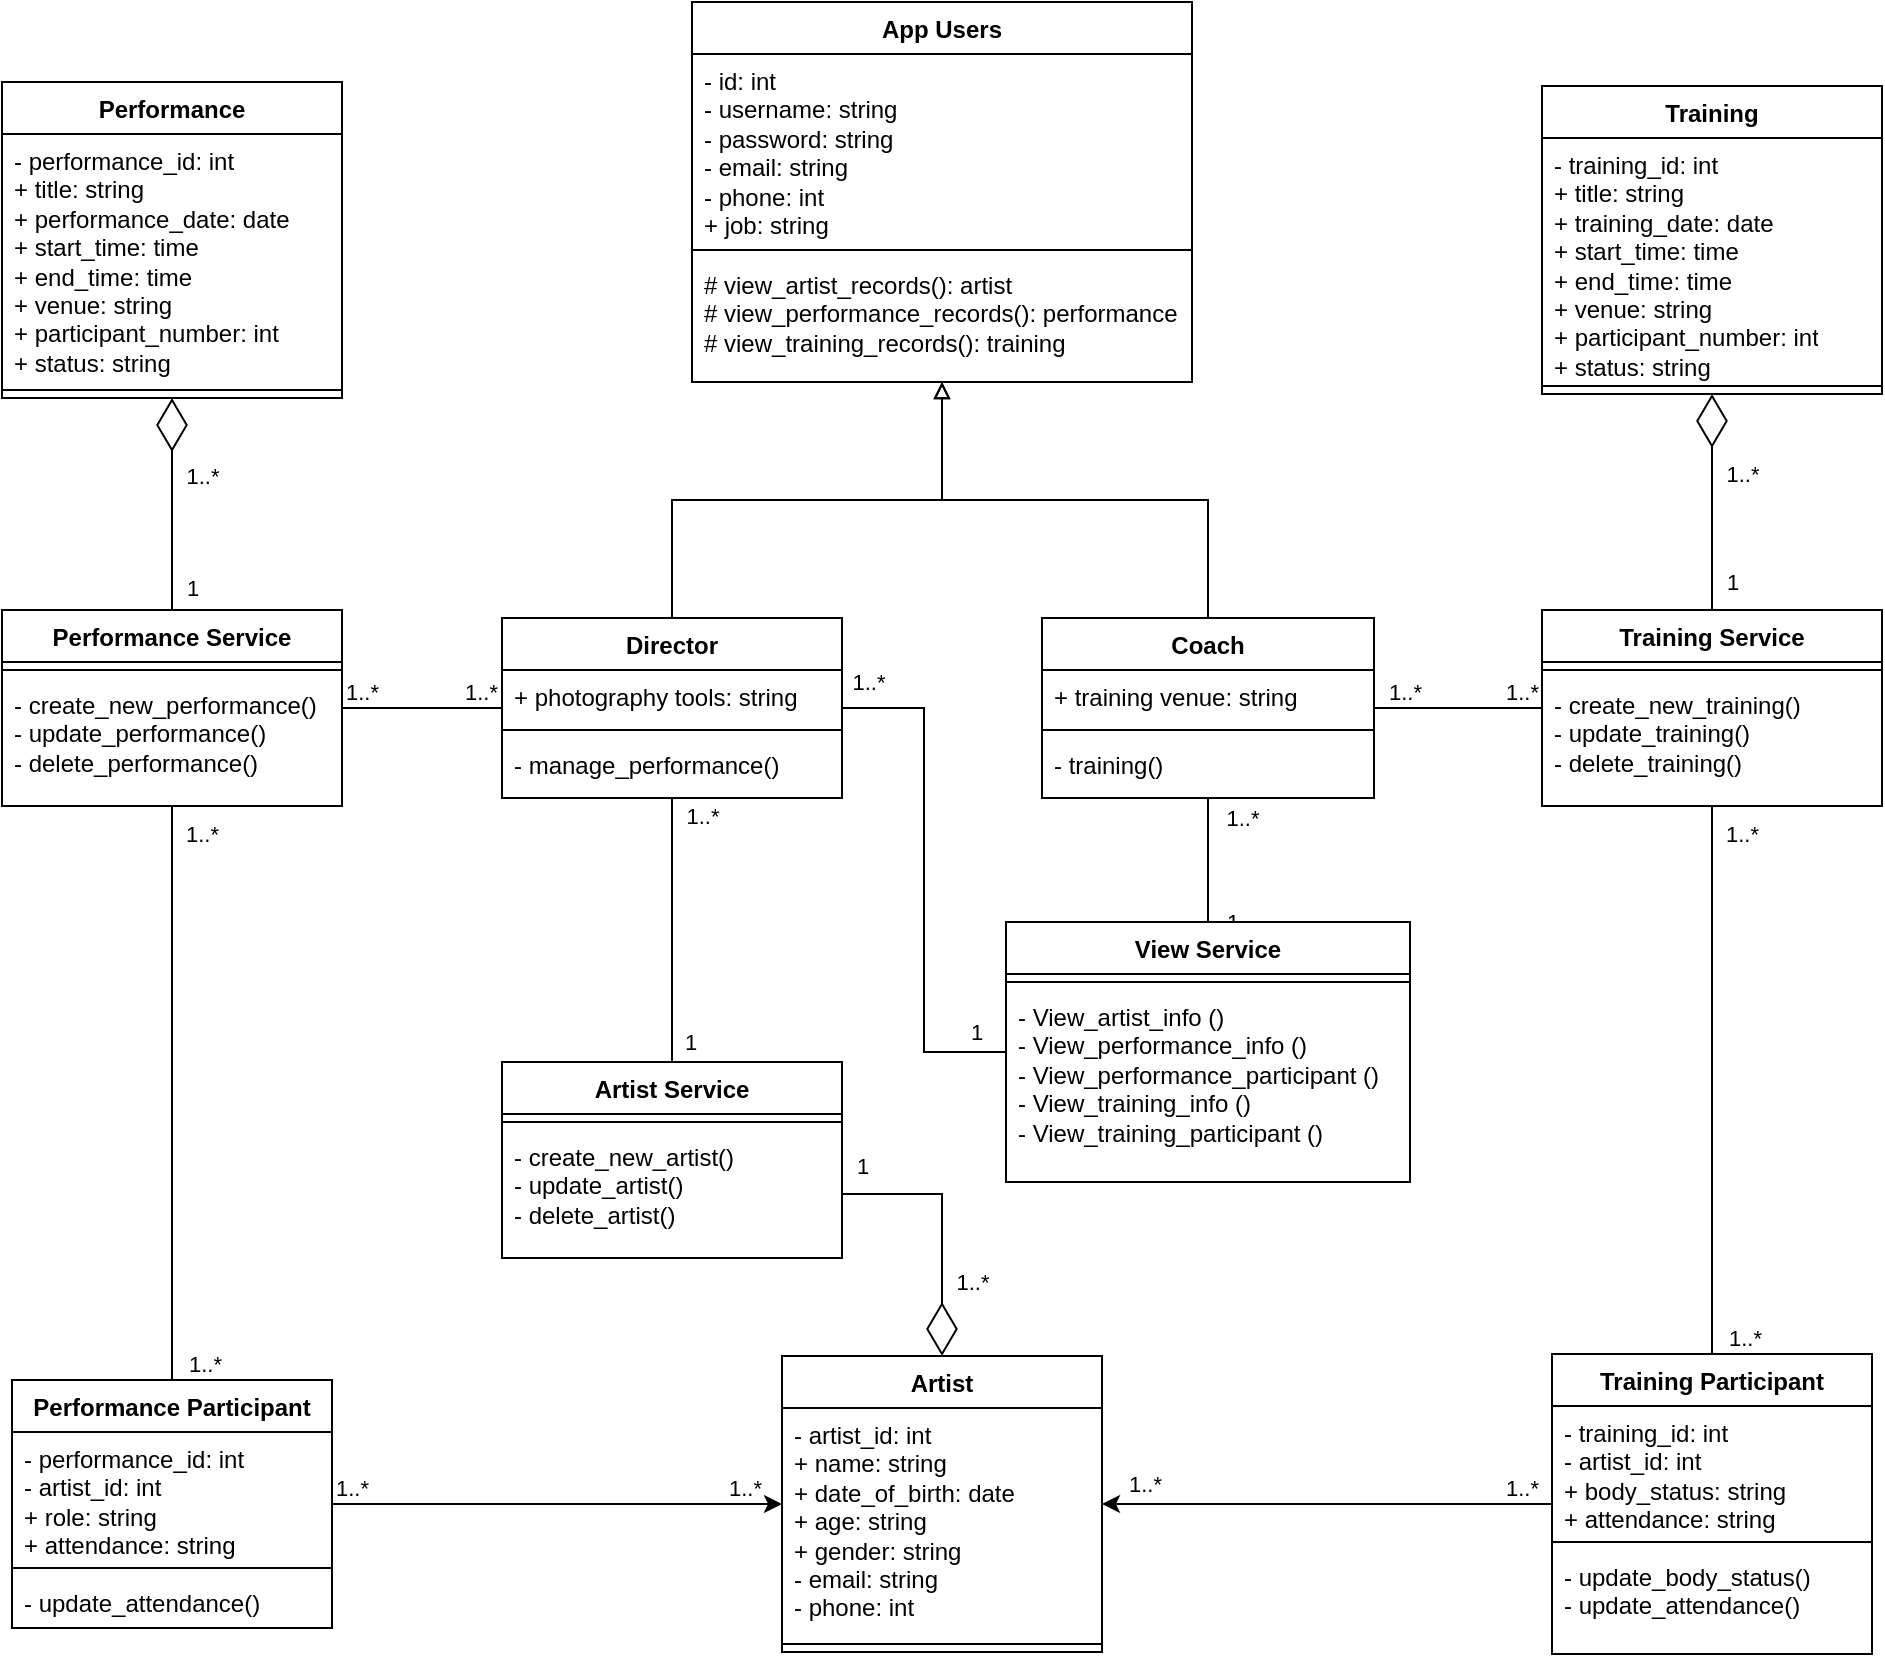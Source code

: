 <mxfile version="26.0.16">
  <diagram name="第 1 页" id="CodfhoXWCU-LSbX0O5cw">
    <mxGraphModel dx="2705" dy="951" grid="1" gridSize="10" guides="1" tooltips="1" connect="1" arrows="1" fold="1" page="1" pageScale="1" pageWidth="827" pageHeight="1169" math="0" shadow="0">
      <root>
        <mxCell id="0" />
        <mxCell id="1" parent="0" />
        <mxCell id="TKlwMqHd4NCk8TxuVn3I-1" value="App Users" style="swimlane;fontStyle=1;align=center;verticalAlign=top;childLayout=stackLayout;horizontal=1;startSize=26;horizontalStack=0;resizeParent=1;resizeParentMax=0;resizeLast=0;collapsible=1;marginBottom=0;whiteSpace=wrap;html=1;" parent="1" vertex="1">
          <mxGeometry x="-115" y="90" width="250" height="190" as="geometry" />
        </mxCell>
        <mxCell id="TKlwMqHd4NCk8TxuVn3I-2" value="&lt;div&gt;- id: int&lt;/div&gt;- username: string&lt;div&gt;- password: string&lt;/div&gt;&lt;div&gt;- email: string&lt;/div&gt;&lt;div&gt;- phone: int&lt;/div&gt;&lt;div&gt;+ job: string&lt;/div&gt;" style="text;strokeColor=none;fillColor=none;align=left;verticalAlign=top;spacingLeft=4;spacingRight=4;overflow=hidden;rotatable=0;points=[[0,0.5],[1,0.5]];portConstraint=eastwest;whiteSpace=wrap;html=1;" parent="TKlwMqHd4NCk8TxuVn3I-1" vertex="1">
          <mxGeometry y="26" width="250" height="94" as="geometry" />
        </mxCell>
        <mxCell id="TKlwMqHd4NCk8TxuVn3I-3" value="" style="line;strokeWidth=1;fillColor=none;align=left;verticalAlign=middle;spacingTop=-1;spacingLeft=3;spacingRight=3;rotatable=0;labelPosition=right;points=[];portConstraint=eastwest;strokeColor=inherit;" parent="TKlwMqHd4NCk8TxuVn3I-1" vertex="1">
          <mxGeometry y="120" width="250" height="8" as="geometry" />
        </mxCell>
        <mxCell id="TKlwMqHd4NCk8TxuVn3I-4" value="&lt;div&gt;# view_artist_records(): artist&lt;/div&gt;# view_performance_records(): performance&lt;div&gt;# view_training_records(): training&lt;/div&gt;" style="text;strokeColor=none;fillColor=none;align=left;verticalAlign=top;spacingLeft=4;spacingRight=4;overflow=hidden;rotatable=0;points=[[0,0.5],[1,0.5]];portConstraint=eastwest;whiteSpace=wrap;html=1;" parent="TKlwMqHd4NCk8TxuVn3I-1" vertex="1">
          <mxGeometry y="128" width="250" height="62" as="geometry" />
        </mxCell>
        <mxCell id="TKlwMqHd4NCk8TxuVn3I-5" value="Training" style="swimlane;fontStyle=1;align=center;verticalAlign=top;childLayout=stackLayout;horizontal=1;startSize=26;horizontalStack=0;resizeParent=1;resizeParentMax=0;resizeLast=0;collapsible=1;marginBottom=0;whiteSpace=wrap;html=1;" parent="1" vertex="1">
          <mxGeometry x="310" y="132" width="170" height="154" as="geometry" />
        </mxCell>
        <mxCell id="TKlwMqHd4NCk8TxuVn3I-6" value="- training_id: int&lt;div&gt;+ title: string&lt;/div&gt;&lt;div&gt;+ training_date: date&lt;/div&gt;&lt;div&gt;+ start_time: time&lt;/div&gt;&lt;div&gt;+ end_time: time&lt;/div&gt;&lt;div&gt;+ venue: string&lt;/div&gt;&lt;div&gt;+ participant_number: int&lt;/div&gt;&lt;div&gt;+ status: string&amp;nbsp;&lt;/div&gt;" style="text;strokeColor=none;fillColor=none;align=left;verticalAlign=top;spacingLeft=4;spacingRight=4;overflow=hidden;rotatable=0;points=[[0,0.5],[1,0.5]];portConstraint=eastwest;whiteSpace=wrap;html=1;" parent="TKlwMqHd4NCk8TxuVn3I-5" vertex="1">
          <mxGeometry y="26" width="170" height="120" as="geometry" />
        </mxCell>
        <mxCell id="TKlwMqHd4NCk8TxuVn3I-7" value="" style="line;strokeWidth=1;fillColor=none;align=left;verticalAlign=middle;spacingTop=-1;spacingLeft=3;spacingRight=3;rotatable=0;labelPosition=right;points=[];portConstraint=eastwest;strokeColor=inherit;" parent="TKlwMqHd4NCk8TxuVn3I-5" vertex="1">
          <mxGeometry y="146" width="170" height="8" as="geometry" />
        </mxCell>
        <mxCell id="TKlwMqHd4NCk8TxuVn3I-9" value="Performance" style="swimlane;fontStyle=1;align=center;verticalAlign=top;childLayout=stackLayout;horizontal=1;startSize=26;horizontalStack=0;resizeParent=1;resizeParentMax=0;resizeLast=0;collapsible=1;marginBottom=0;whiteSpace=wrap;html=1;" parent="1" vertex="1">
          <mxGeometry x="-460" y="130" width="170" height="158" as="geometry" />
        </mxCell>
        <mxCell id="TKlwMqHd4NCk8TxuVn3I-10" value="- performance_id: int&lt;div&gt;+ title: string&lt;/div&gt;&lt;div&gt;+ performance_date: date&lt;/div&gt;&lt;div&gt;+ start_time: time&lt;/div&gt;&lt;div&gt;+ end_time: time&lt;/div&gt;&lt;div&gt;+ venue: string&lt;/div&gt;&lt;div&gt;+ participant_number: int&lt;/div&gt;&lt;div&gt;+ status: string&amp;nbsp;&lt;/div&gt;" style="text;strokeColor=none;fillColor=none;align=left;verticalAlign=top;spacingLeft=4;spacingRight=4;overflow=hidden;rotatable=0;points=[[0,0.5],[1,0.5]];portConstraint=eastwest;whiteSpace=wrap;html=1;" parent="TKlwMqHd4NCk8TxuVn3I-9" vertex="1">
          <mxGeometry y="26" width="170" height="124" as="geometry" />
        </mxCell>
        <mxCell id="TKlwMqHd4NCk8TxuVn3I-11" value="" style="line;strokeWidth=1;fillColor=none;align=left;verticalAlign=middle;spacingTop=-1;spacingLeft=3;spacingRight=3;rotatable=0;labelPosition=right;points=[];portConstraint=eastwest;strokeColor=inherit;" parent="TKlwMqHd4NCk8TxuVn3I-9" vertex="1">
          <mxGeometry y="150" width="170" height="8" as="geometry" />
        </mxCell>
        <mxCell id="TKlwMqHd4NCk8TxuVn3I-13" value="Training Participant" style="swimlane;fontStyle=1;align=center;verticalAlign=top;childLayout=stackLayout;horizontal=1;startSize=26;horizontalStack=0;resizeParent=1;resizeParentMax=0;resizeLast=0;collapsible=1;marginBottom=0;whiteSpace=wrap;html=1;" parent="1" vertex="1">
          <mxGeometry x="315" y="766" width="160" height="150" as="geometry" />
        </mxCell>
        <mxCell id="TKlwMqHd4NCk8TxuVn3I-14" value="- training_id: int&lt;div&gt;- artist_id: int&lt;/div&gt;&lt;div&gt;+ body_status: string&lt;/div&gt;&lt;div&gt;+ attendance: string&lt;/div&gt;" style="text;strokeColor=none;fillColor=none;align=left;verticalAlign=top;spacingLeft=4;spacingRight=4;overflow=hidden;rotatable=0;points=[[0,0.5],[1,0.5]];portConstraint=eastwest;whiteSpace=wrap;html=1;" parent="TKlwMqHd4NCk8TxuVn3I-13" vertex="1">
          <mxGeometry y="26" width="160" height="64" as="geometry" />
        </mxCell>
        <mxCell id="TKlwMqHd4NCk8TxuVn3I-15" value="" style="line;strokeWidth=1;fillColor=none;align=left;verticalAlign=middle;spacingTop=-1;spacingLeft=3;spacingRight=3;rotatable=0;labelPosition=right;points=[];portConstraint=eastwest;strokeColor=inherit;" parent="TKlwMqHd4NCk8TxuVn3I-13" vertex="1">
          <mxGeometry y="90" width="160" height="8" as="geometry" />
        </mxCell>
        <mxCell id="TKlwMqHd4NCk8TxuVn3I-16" value="- update_body_status()&lt;div&gt;- update_attendance()&lt;/div&gt;" style="text;strokeColor=none;fillColor=none;align=left;verticalAlign=top;spacingLeft=4;spacingRight=4;overflow=hidden;rotatable=0;points=[[0,0.5],[1,0.5]];portConstraint=eastwest;whiteSpace=wrap;html=1;" parent="TKlwMqHd4NCk8TxuVn3I-13" vertex="1">
          <mxGeometry y="98" width="160" height="52" as="geometry" />
        </mxCell>
        <mxCell id="TKlwMqHd4NCk8TxuVn3I-17" value="Performance Participant" style="swimlane;fontStyle=1;align=center;verticalAlign=top;childLayout=stackLayout;horizontal=1;startSize=26;horizontalStack=0;resizeParent=1;resizeParentMax=0;resizeLast=0;collapsible=1;marginBottom=0;whiteSpace=wrap;html=1;" parent="1" vertex="1">
          <mxGeometry x="-455" y="779" width="160" height="124" as="geometry" />
        </mxCell>
        <mxCell id="TKlwMqHd4NCk8TxuVn3I-18" value="- performance_id: int&lt;div&gt;- artist_id: int&lt;/div&gt;&lt;div&gt;+ role: string&lt;/div&gt;&lt;div&gt;+ attendance: string&lt;/div&gt;" style="text;strokeColor=none;fillColor=none;align=left;verticalAlign=top;spacingLeft=4;spacingRight=4;overflow=hidden;rotatable=0;points=[[0,0.5],[1,0.5]];portConstraint=eastwest;whiteSpace=wrap;html=1;" parent="TKlwMqHd4NCk8TxuVn3I-17" vertex="1">
          <mxGeometry y="26" width="160" height="64" as="geometry" />
        </mxCell>
        <mxCell id="TKlwMqHd4NCk8TxuVn3I-19" value="" style="line;strokeWidth=1;fillColor=none;align=left;verticalAlign=middle;spacingTop=-1;spacingLeft=3;spacingRight=3;rotatable=0;labelPosition=right;points=[];portConstraint=eastwest;strokeColor=inherit;" parent="TKlwMqHd4NCk8TxuVn3I-17" vertex="1">
          <mxGeometry y="90" width="160" height="8" as="geometry" />
        </mxCell>
        <mxCell id="TKlwMqHd4NCk8TxuVn3I-20" value="- update_attendance()" style="text;strokeColor=none;fillColor=none;align=left;verticalAlign=top;spacingLeft=4;spacingRight=4;overflow=hidden;rotatable=0;points=[[0,0.5],[1,0.5]];portConstraint=eastwest;whiteSpace=wrap;html=1;" parent="TKlwMqHd4NCk8TxuVn3I-17" vertex="1">
          <mxGeometry y="98" width="160" height="26" as="geometry" />
        </mxCell>
        <mxCell id="svQJP1BPElV4BaaX8Ve0-20" style="edgeStyle=orthogonalEdgeStyle;rounded=0;orthogonalLoop=1;jettySize=auto;html=1;endArrow=none;startFill=0;" edge="1" parent="1" source="TKlwMqHd4NCk8TxuVn3I-21" target="svQJP1BPElV4BaaX8Ve0-14">
          <mxGeometry relative="1" as="geometry" />
        </mxCell>
        <mxCell id="svQJP1BPElV4BaaX8Ve0-21" value="1" style="edgeLabel;html=1;align=center;verticalAlign=middle;resizable=0;points=[];" vertex="1" connectable="0" parent="svQJP1BPElV4BaaX8Ve0-20">
          <mxGeometry x="0.878" relative="1" as="geometry">
            <mxPoint x="9" y="-2" as="offset" />
          </mxGeometry>
        </mxCell>
        <mxCell id="svQJP1BPElV4BaaX8Ve0-22" value="1..*" style="edgeLabel;html=1;align=center;verticalAlign=middle;resizable=0;points=[];" vertex="1" connectable="0" parent="svQJP1BPElV4BaaX8Ve0-20">
          <mxGeometry x="-0.874" relative="1" as="geometry">
            <mxPoint x="15" as="offset" />
          </mxGeometry>
        </mxCell>
        <mxCell id="svQJP1BPElV4BaaX8Ve0-26" style="edgeStyle=orthogonalEdgeStyle;rounded=0;orthogonalLoop=1;jettySize=auto;html=1;exitX=1;exitY=0.5;exitDx=0;exitDy=0;entryX=0;entryY=0.5;entryDx=0;entryDy=0;endArrow=none;startFill=0;" edge="1" parent="1" source="TKlwMqHd4NCk8TxuVn3I-21" target="svQJP1BPElV4BaaX8Ve0-23">
          <mxGeometry relative="1" as="geometry" />
        </mxCell>
        <mxCell id="svQJP1BPElV4BaaX8Ve0-28" value="1" style="edgeLabel;html=1;align=center;verticalAlign=middle;resizable=0;points=[];" vertex="1" connectable="0" parent="svQJP1BPElV4BaaX8Ve0-26">
          <mxGeometry x="0.881" y="2" relative="1" as="geometry">
            <mxPoint y="-8" as="offset" />
          </mxGeometry>
        </mxCell>
        <mxCell id="svQJP1BPElV4BaaX8Ve0-31" value="1..*" style="edgeLabel;html=1;align=center;verticalAlign=middle;resizable=0;points=[];" vertex="1" connectable="0" parent="svQJP1BPElV4BaaX8Ve0-26">
          <mxGeometry x="-0.902" relative="1" as="geometry">
            <mxPoint y="-13" as="offset" />
          </mxGeometry>
        </mxCell>
        <mxCell id="TKlwMqHd4NCk8TxuVn3I-21" value="Director" style="swimlane;fontStyle=1;align=center;verticalAlign=top;childLayout=stackLayout;horizontal=1;startSize=26;horizontalStack=0;resizeParent=1;resizeParentMax=0;resizeLast=0;collapsible=1;marginBottom=0;whiteSpace=wrap;html=1;" parent="1" vertex="1">
          <mxGeometry x="-210" y="398" width="170" height="90" as="geometry" />
        </mxCell>
        <mxCell id="TKlwMqHd4NCk8TxuVn3I-22" value="+ photography tools: string" style="text;strokeColor=none;fillColor=none;align=left;verticalAlign=top;spacingLeft=4;spacingRight=4;overflow=hidden;rotatable=0;points=[[0,0.5],[1,0.5]];portConstraint=eastwest;whiteSpace=wrap;html=1;" parent="TKlwMqHd4NCk8TxuVn3I-21" vertex="1">
          <mxGeometry y="26" width="170" height="26" as="geometry" />
        </mxCell>
        <mxCell id="TKlwMqHd4NCk8TxuVn3I-23" value="" style="line;strokeWidth=1;fillColor=none;align=left;verticalAlign=middle;spacingTop=-1;spacingLeft=3;spacingRight=3;rotatable=0;labelPosition=right;points=[];portConstraint=eastwest;strokeColor=inherit;" parent="TKlwMqHd4NCk8TxuVn3I-21" vertex="1">
          <mxGeometry y="52" width="170" height="8" as="geometry" />
        </mxCell>
        <mxCell id="TKlwMqHd4NCk8TxuVn3I-24" value="- manage_performance()" style="text;strokeColor=none;fillColor=none;align=left;verticalAlign=top;spacingLeft=4;spacingRight=4;overflow=hidden;rotatable=0;points=[[0,0.5],[1,0.5]];portConstraint=eastwest;whiteSpace=wrap;html=1;" parent="TKlwMqHd4NCk8TxuVn3I-21" vertex="1">
          <mxGeometry y="60" width="170" height="30" as="geometry" />
        </mxCell>
        <mxCell id="svQJP1BPElV4BaaX8Ve0-27" style="edgeStyle=orthogonalEdgeStyle;rounded=0;orthogonalLoop=1;jettySize=auto;html=1;endArrow=none;startFill=0;" edge="1" parent="1" source="TKlwMqHd4NCk8TxuVn3I-33" target="svQJP1BPElV4BaaX8Ve0-23">
          <mxGeometry relative="1" as="geometry" />
        </mxCell>
        <mxCell id="svQJP1BPElV4BaaX8Ve0-29" value="1" style="edgeLabel;html=1;align=center;verticalAlign=middle;resizable=0;points=[];" vertex="1" connectable="0" parent="svQJP1BPElV4BaaX8Ve0-27">
          <mxGeometry x="0.384" y="-1" relative="1" as="geometry">
            <mxPoint x="13" y="19" as="offset" />
          </mxGeometry>
        </mxCell>
        <mxCell id="svQJP1BPElV4BaaX8Ve0-32" value="1..*" style="edgeLabel;html=1;align=center;verticalAlign=middle;resizable=0;points=[];" vertex="1" connectable="0" parent="svQJP1BPElV4BaaX8Ve0-27">
          <mxGeometry x="-0.697" relative="1" as="geometry">
            <mxPoint x="17" as="offset" />
          </mxGeometry>
        </mxCell>
        <mxCell id="TKlwMqHd4NCk8TxuVn3I-33" value="Coach" style="swimlane;fontStyle=1;align=center;verticalAlign=top;childLayout=stackLayout;horizontal=1;startSize=26;horizontalStack=0;resizeParent=1;resizeParentMax=0;resizeLast=0;collapsible=1;marginBottom=0;whiteSpace=wrap;html=1;" parent="1" vertex="1">
          <mxGeometry x="60" y="398" width="166" height="90" as="geometry" />
        </mxCell>
        <mxCell id="TKlwMqHd4NCk8TxuVn3I-34" value="+ training venue: string" style="text;strokeColor=none;fillColor=none;align=left;verticalAlign=top;spacingLeft=4;spacingRight=4;overflow=hidden;rotatable=0;points=[[0,0.5],[1,0.5]];portConstraint=eastwest;whiteSpace=wrap;html=1;" parent="TKlwMqHd4NCk8TxuVn3I-33" vertex="1">
          <mxGeometry y="26" width="166" height="26" as="geometry" />
        </mxCell>
        <mxCell id="TKlwMqHd4NCk8TxuVn3I-35" value="" style="line;strokeWidth=1;fillColor=none;align=left;verticalAlign=middle;spacingTop=-1;spacingLeft=3;spacingRight=3;rotatable=0;labelPosition=right;points=[];portConstraint=eastwest;strokeColor=inherit;" parent="TKlwMqHd4NCk8TxuVn3I-33" vertex="1">
          <mxGeometry y="52" width="166" height="8" as="geometry" />
        </mxCell>
        <mxCell id="TKlwMqHd4NCk8TxuVn3I-36" value="- training()" style="text;strokeColor=none;fillColor=none;align=left;verticalAlign=top;spacingLeft=4;spacingRight=4;overflow=hidden;rotatable=0;points=[[0,0.5],[1,0.5]];portConstraint=eastwest;whiteSpace=wrap;html=1;" parent="TKlwMqHd4NCk8TxuVn3I-33" vertex="1">
          <mxGeometry y="60" width="166" height="30" as="geometry" />
        </mxCell>
        <mxCell id="TKlwMqHd4NCk8TxuVn3I-37" value="Artist" style="swimlane;fontStyle=1;align=center;verticalAlign=top;childLayout=stackLayout;horizontal=1;startSize=26;horizontalStack=0;resizeParent=1;resizeParentMax=0;resizeLast=0;collapsible=1;marginBottom=0;whiteSpace=wrap;html=1;" parent="1" vertex="1">
          <mxGeometry x="-70" y="767" width="160" height="148" as="geometry" />
        </mxCell>
        <mxCell id="TKlwMqHd4NCk8TxuVn3I-38" value="- artist_id: int&lt;div&gt;+ name: string&lt;/div&gt;&lt;div&gt;+ date_of_birth: date&lt;/div&gt;&lt;div&gt;+ age: string&lt;/div&gt;&lt;div&gt;+ gender: string&lt;/div&gt;&lt;div&gt;- email: string&lt;/div&gt;&lt;div&gt;- phone: int&lt;/div&gt;" style="text;strokeColor=none;fillColor=none;align=left;verticalAlign=top;spacingLeft=4;spacingRight=4;overflow=hidden;rotatable=0;points=[[0,0.5],[1,0.5]];portConstraint=eastwest;whiteSpace=wrap;html=1;" parent="TKlwMqHd4NCk8TxuVn3I-37" vertex="1">
          <mxGeometry y="26" width="160" height="114" as="geometry" />
        </mxCell>
        <mxCell id="TKlwMqHd4NCk8TxuVn3I-39" value="" style="line;strokeWidth=1;fillColor=none;align=left;verticalAlign=middle;spacingTop=-1;spacingLeft=3;spacingRight=3;rotatable=0;labelPosition=right;points=[];portConstraint=eastwest;strokeColor=inherit;" parent="TKlwMqHd4NCk8TxuVn3I-37" vertex="1">
          <mxGeometry y="140" width="160" height="8" as="geometry" />
        </mxCell>
        <mxCell id="TKlwMqHd4NCk8TxuVn3I-42" style="edgeStyle=orthogonalEdgeStyle;rounded=0;orthogonalLoop=1;jettySize=auto;html=1;exitX=0.5;exitY=0;exitDx=0;exitDy=0;endArrow=block;endFill=0;strokeColor=default;" parent="1" source="TKlwMqHd4NCk8TxuVn3I-21" target="TKlwMqHd4NCk8TxuVn3I-1" edge="1">
          <mxGeometry relative="1" as="geometry">
            <mxPoint x="-150" y="397.93" as="sourcePoint" />
            <mxPoint x="-40.25" y="290.004" as="targetPoint" />
          </mxGeometry>
        </mxCell>
        <mxCell id="TKlwMqHd4NCk8TxuVn3I-49" style="edgeStyle=orthogonalEdgeStyle;rounded=0;orthogonalLoop=1;jettySize=auto;html=1;exitX=0.5;exitY=0;exitDx=0;exitDy=0;endArrow=block;endFill=0;" parent="1" source="TKlwMqHd4NCk8TxuVn3I-33" target="TKlwMqHd4NCk8TxuVn3I-1" edge="1">
          <mxGeometry relative="1" as="geometry">
            <mxPoint x="177.25" y="405.93" as="sourcePoint" />
            <mxPoint x="20" y="290" as="targetPoint" />
          </mxGeometry>
        </mxCell>
        <mxCell id="TKlwMqHd4NCk8TxuVn3I-50" value="" style="endArrow=none;html=1;edgeStyle=orthogonalEdgeStyle;rounded=0;" parent="1" source="svQJP1BPElV4BaaX8Ve0-1" target="TKlwMqHd4NCk8TxuVn3I-21" edge="1">
          <mxGeometry relative="1" as="geometry">
            <mxPoint x="-100" y="420" as="sourcePoint" />
            <mxPoint x="60" y="420" as="targetPoint" />
          </mxGeometry>
        </mxCell>
        <mxCell id="TKlwMqHd4NCk8TxuVn3I-51" value="1..*" style="edgeLabel;resizable=0;html=1;align=left;verticalAlign=bottom;" parent="TKlwMqHd4NCk8TxuVn3I-50" connectable="0" vertex="1">
          <mxGeometry x="-1" relative="1" as="geometry" />
        </mxCell>
        <mxCell id="TKlwMqHd4NCk8TxuVn3I-52" value="1..*" style="edgeLabel;resizable=0;html=1;align=right;verticalAlign=bottom;" parent="TKlwMqHd4NCk8TxuVn3I-50" connectable="0" vertex="1">
          <mxGeometry x="1" relative="1" as="geometry">
            <mxPoint x="-2" as="offset" />
          </mxGeometry>
        </mxCell>
        <mxCell id="TKlwMqHd4NCk8TxuVn3I-53" value="" style="endArrow=none;html=1;edgeStyle=orthogonalEdgeStyle;rounded=0;" parent="1" source="svQJP1BPElV4BaaX8Ve0-8" target="TKlwMqHd4NCk8TxuVn3I-33" edge="1">
          <mxGeometry relative="1" as="geometry">
            <mxPoint x="-335" y="498" as="sourcePoint" />
            <mxPoint x="270" y="420" as="targetPoint" />
          </mxGeometry>
        </mxCell>
        <mxCell id="TKlwMqHd4NCk8TxuVn3I-54" value="1..*" style="edgeLabel;resizable=0;html=1;align=left;verticalAlign=bottom;" parent="TKlwMqHd4NCk8TxuVn3I-53" connectable="0" vertex="1">
          <mxGeometry x="-1" relative="1" as="geometry">
            <mxPoint x="-20" as="offset" />
          </mxGeometry>
        </mxCell>
        <mxCell id="TKlwMqHd4NCk8TxuVn3I-55" value="1..*" style="edgeLabel;resizable=0;html=1;align=right;verticalAlign=bottom;" parent="TKlwMqHd4NCk8TxuVn3I-53" connectable="0" vertex="1">
          <mxGeometry x="1" relative="1" as="geometry">
            <mxPoint x="24" as="offset" />
          </mxGeometry>
        </mxCell>
        <mxCell id="TKlwMqHd4NCk8TxuVn3I-56" value="" style="endArrow=diamondThin;endFill=0;endSize=24;html=1;rounded=0;" parent="1" source="svQJP1BPElV4BaaX8Ve0-1" target="TKlwMqHd4NCk8TxuVn3I-9" edge="1">
          <mxGeometry width="160" relative="1" as="geometry">
            <mxPoint x="-260" y="502" as="sourcePoint" />
            <mxPoint x="-375" y="472" as="targetPoint" />
          </mxGeometry>
        </mxCell>
        <mxCell id="TKlwMqHd4NCk8TxuVn3I-57" value="1..*" style="edgeLabel;html=1;align=center;verticalAlign=middle;resizable=0;points=[];" parent="TKlwMqHd4NCk8TxuVn3I-56" vertex="1" connectable="0">
          <mxGeometry x="0.267" relative="1" as="geometry">
            <mxPoint x="15" as="offset" />
          </mxGeometry>
        </mxCell>
        <mxCell id="TKlwMqHd4NCk8TxuVn3I-58" value="1" style="edgeLabel;html=1;align=center;verticalAlign=middle;resizable=0;points=[];" parent="TKlwMqHd4NCk8TxuVn3I-56" vertex="1" connectable="0">
          <mxGeometry x="-0.693" y="-2" relative="1" as="geometry">
            <mxPoint x="8" y="5" as="offset" />
          </mxGeometry>
        </mxCell>
        <mxCell id="TKlwMqHd4NCk8TxuVn3I-59" value="" style="endArrow=classic;html=1;edgeStyle=orthogonalEdgeStyle;rounded=0;endFill=1;" parent="1" source="TKlwMqHd4NCk8TxuVn3I-17" target="TKlwMqHd4NCk8TxuVn3I-37" edge="1">
          <mxGeometry relative="1" as="geometry">
            <mxPoint x="-250" y="880" as="sourcePoint" />
            <mxPoint x="-90" y="880" as="targetPoint" />
          </mxGeometry>
        </mxCell>
        <mxCell id="TKlwMqHd4NCk8TxuVn3I-60" value="1..*" style="edgeLabel;resizable=0;html=1;align=left;verticalAlign=bottom;" parent="TKlwMqHd4NCk8TxuVn3I-59" connectable="0" vertex="1">
          <mxGeometry x="-1" relative="1" as="geometry" />
        </mxCell>
        <mxCell id="TKlwMqHd4NCk8TxuVn3I-61" value="1..*" style="edgeLabel;resizable=0;html=1;align=right;verticalAlign=bottom;" parent="TKlwMqHd4NCk8TxuVn3I-59" connectable="0" vertex="1">
          <mxGeometry x="1" relative="1" as="geometry">
            <mxPoint x="-10" as="offset" />
          </mxGeometry>
        </mxCell>
        <mxCell id="TKlwMqHd4NCk8TxuVn3I-62" value="" style="endArrow=diamondThin;endFill=0;endSize=24;html=1;rounded=0;" parent="1" source="svQJP1BPElV4BaaX8Ve0-8" target="TKlwMqHd4NCk8TxuVn3I-5" edge="1">
          <mxGeometry width="160" relative="1" as="geometry">
            <mxPoint x="-335" y="630" as="sourcePoint" />
            <mxPoint x="-335" y="530" as="targetPoint" />
          </mxGeometry>
        </mxCell>
        <mxCell id="TKlwMqHd4NCk8TxuVn3I-63" value="1..*" style="edgeLabel;html=1;align=center;verticalAlign=middle;resizable=0;points=[];" parent="TKlwMqHd4NCk8TxuVn3I-62" vertex="1" connectable="0">
          <mxGeometry x="0.267" relative="1" as="geometry">
            <mxPoint x="15" as="offset" />
          </mxGeometry>
        </mxCell>
        <mxCell id="TKlwMqHd4NCk8TxuVn3I-64" value="1" style="edgeLabel;html=1;align=center;verticalAlign=middle;resizable=0;points=[];" parent="TKlwMqHd4NCk8TxuVn3I-62" vertex="1" connectable="0">
          <mxGeometry x="-0.693" y="-2" relative="1" as="geometry">
            <mxPoint x="8" y="2" as="offset" />
          </mxGeometry>
        </mxCell>
        <mxCell id="TKlwMqHd4NCk8TxuVn3I-65" value="" style="endArrow=classic;html=1;edgeStyle=orthogonalEdgeStyle;rounded=0;endFill=1;" parent="1" source="TKlwMqHd4NCk8TxuVn3I-13" target="TKlwMqHd4NCk8TxuVn3I-37" edge="1">
          <mxGeometry relative="1" as="geometry">
            <mxPoint x="-255" y="882" as="sourcePoint" />
            <mxPoint x="-70" y="882" as="targetPoint" />
          </mxGeometry>
        </mxCell>
        <mxCell id="TKlwMqHd4NCk8TxuVn3I-66" value="1..*" style="edgeLabel;resizable=0;html=1;align=left;verticalAlign=bottom;" parent="TKlwMqHd4NCk8TxuVn3I-65" connectable="0" vertex="1">
          <mxGeometry x="-1" relative="1" as="geometry">
            <mxPoint x="-25" as="offset" />
          </mxGeometry>
        </mxCell>
        <mxCell id="TKlwMqHd4NCk8TxuVn3I-67" value="1..*" style="edgeLabel;resizable=0;html=1;align=right;verticalAlign=bottom;" parent="TKlwMqHd4NCk8TxuVn3I-65" connectable="0" vertex="1">
          <mxGeometry x="1" relative="1" as="geometry">
            <mxPoint x="30" y="-2" as="offset" />
          </mxGeometry>
        </mxCell>
        <mxCell id="svQJP1BPElV4BaaX8Ve0-1" value="Performance Service" style="swimlane;fontStyle=1;align=center;verticalAlign=top;childLayout=stackLayout;horizontal=1;startSize=26;horizontalStack=0;resizeParent=1;resizeParentMax=0;resizeLast=0;collapsible=1;marginBottom=0;whiteSpace=wrap;html=1;" vertex="1" parent="1">
          <mxGeometry x="-460" y="394" width="170" height="98" as="geometry" />
        </mxCell>
        <mxCell id="svQJP1BPElV4BaaX8Ve0-3" value="" style="line;strokeWidth=1;fillColor=none;align=left;verticalAlign=middle;spacingTop=-1;spacingLeft=3;spacingRight=3;rotatable=0;labelPosition=right;points=[];portConstraint=eastwest;strokeColor=inherit;" vertex="1" parent="svQJP1BPElV4BaaX8Ve0-1">
          <mxGeometry y="26" width="170" height="8" as="geometry" />
        </mxCell>
        <mxCell id="svQJP1BPElV4BaaX8Ve0-4" value="&lt;div&gt;- create_new_performance()&lt;/div&gt;&lt;div&gt;- update_performance()&lt;/div&gt;&lt;div&gt;- delete_performance()&lt;/div&gt;" style="text;strokeColor=none;fillColor=none;align=left;verticalAlign=top;spacingLeft=4;spacingRight=4;overflow=hidden;rotatable=0;points=[[0,0.5],[1,0.5]];portConstraint=eastwest;whiteSpace=wrap;html=1;" vertex="1" parent="svQJP1BPElV4BaaX8Ve0-1">
          <mxGeometry y="34" width="170" height="64" as="geometry" />
        </mxCell>
        <mxCell id="svQJP1BPElV4BaaX8Ve0-5" value="" style="endArrow=none;html=1;edgeStyle=orthogonalEdgeStyle;rounded=0;" edge="1" parent="1" source="svQJP1BPElV4BaaX8Ve0-1" target="TKlwMqHd4NCk8TxuVn3I-17">
          <mxGeometry relative="1" as="geometry">
            <mxPoint x="-330" y="760" as="sourcePoint" />
            <mxPoint x="-180" y="760" as="targetPoint" />
          </mxGeometry>
        </mxCell>
        <mxCell id="svQJP1BPElV4BaaX8Ve0-6" value="1..*" style="edgeLabel;resizable=0;html=1;align=left;verticalAlign=bottom;" connectable="0" vertex="1" parent="svQJP1BPElV4BaaX8Ve0-5">
          <mxGeometry x="-1" relative="1" as="geometry">
            <mxPoint x="5" y="22" as="offset" />
          </mxGeometry>
        </mxCell>
        <mxCell id="svQJP1BPElV4BaaX8Ve0-7" value="1..*" style="edgeLabel;resizable=0;html=1;align=right;verticalAlign=bottom;" connectable="0" vertex="1" parent="svQJP1BPElV4BaaX8Ve0-5">
          <mxGeometry x="1" relative="1" as="geometry">
            <mxPoint x="25" as="offset" />
          </mxGeometry>
        </mxCell>
        <mxCell id="svQJP1BPElV4BaaX8Ve0-8" value="Training Service" style="swimlane;fontStyle=1;align=center;verticalAlign=top;childLayout=stackLayout;horizontal=1;startSize=26;horizontalStack=0;resizeParent=1;resizeParentMax=0;resizeLast=0;collapsible=1;marginBottom=0;whiteSpace=wrap;html=1;" vertex="1" parent="1">
          <mxGeometry x="310" y="394" width="170" height="98" as="geometry" />
        </mxCell>
        <mxCell id="svQJP1BPElV4BaaX8Ve0-9" value="" style="line;strokeWidth=1;fillColor=none;align=left;verticalAlign=middle;spacingTop=-1;spacingLeft=3;spacingRight=3;rotatable=0;labelPosition=right;points=[];portConstraint=eastwest;strokeColor=inherit;" vertex="1" parent="svQJP1BPElV4BaaX8Ve0-8">
          <mxGeometry y="26" width="170" height="8" as="geometry" />
        </mxCell>
        <mxCell id="svQJP1BPElV4BaaX8Ve0-10" value="&lt;div&gt;- create_new_training()&lt;/div&gt;&lt;div&gt;- update_training()&lt;/div&gt;&lt;div&gt;- delete_training()&lt;/div&gt;" style="text;strokeColor=none;fillColor=none;align=left;verticalAlign=top;spacingLeft=4;spacingRight=4;overflow=hidden;rotatable=0;points=[[0,0.5],[1,0.5]];portConstraint=eastwest;whiteSpace=wrap;html=1;" vertex="1" parent="svQJP1BPElV4BaaX8Ve0-8">
          <mxGeometry y="34" width="170" height="64" as="geometry" />
        </mxCell>
        <mxCell id="svQJP1BPElV4BaaX8Ve0-11" value="" style="endArrow=none;html=1;edgeStyle=orthogonalEdgeStyle;rounded=0;" edge="1" parent="1" source="svQJP1BPElV4BaaX8Ve0-8" target="TKlwMqHd4NCk8TxuVn3I-13">
          <mxGeometry relative="1" as="geometry">
            <mxPoint x="210" y="705" as="sourcePoint" />
            <mxPoint x="210" y="797" as="targetPoint" />
          </mxGeometry>
        </mxCell>
        <mxCell id="svQJP1BPElV4BaaX8Ve0-12" value="1..*" style="edgeLabel;resizable=0;html=1;align=left;verticalAlign=bottom;" connectable="0" vertex="1" parent="svQJP1BPElV4BaaX8Ve0-11">
          <mxGeometry x="-1" relative="1" as="geometry">
            <mxPoint x="5" y="22" as="offset" />
          </mxGeometry>
        </mxCell>
        <mxCell id="svQJP1BPElV4BaaX8Ve0-13" value="1..*" style="edgeLabel;resizable=0;html=1;align=right;verticalAlign=bottom;" connectable="0" vertex="1" parent="svQJP1BPElV4BaaX8Ve0-11">
          <mxGeometry x="1" relative="1" as="geometry">
            <mxPoint x="25" as="offset" />
          </mxGeometry>
        </mxCell>
        <mxCell id="svQJP1BPElV4BaaX8Ve0-14" value="Artist Service" style="swimlane;fontStyle=1;align=center;verticalAlign=top;childLayout=stackLayout;horizontal=1;startSize=26;horizontalStack=0;resizeParent=1;resizeParentMax=0;resizeLast=0;collapsible=1;marginBottom=0;whiteSpace=wrap;html=1;" vertex="1" parent="1">
          <mxGeometry x="-210" y="620" width="170" height="98" as="geometry" />
        </mxCell>
        <mxCell id="svQJP1BPElV4BaaX8Ve0-15" value="" style="line;strokeWidth=1;fillColor=none;align=left;verticalAlign=middle;spacingTop=-1;spacingLeft=3;spacingRight=3;rotatable=0;labelPosition=right;points=[];portConstraint=eastwest;strokeColor=inherit;" vertex="1" parent="svQJP1BPElV4BaaX8Ve0-14">
          <mxGeometry y="26" width="170" height="8" as="geometry" />
        </mxCell>
        <mxCell id="svQJP1BPElV4BaaX8Ve0-16" value="&lt;div&gt;&lt;span style=&quot;background-color: transparent; color: light-dark(rgb(0, 0, 0), rgb(255, 255, 255));&quot;&gt;- create_new_artist()&lt;/span&gt;&lt;/div&gt;&lt;div&gt;- update_artist()&lt;/div&gt;&lt;div&gt;- delete_artist()&lt;/div&gt;" style="text;strokeColor=none;fillColor=none;align=left;verticalAlign=top;spacingLeft=4;spacingRight=4;overflow=hidden;rotatable=0;points=[[0,0.5],[1,0.5]];portConstraint=eastwest;whiteSpace=wrap;html=1;" vertex="1" parent="svQJP1BPElV4BaaX8Ve0-14">
          <mxGeometry y="34" width="170" height="64" as="geometry" />
        </mxCell>
        <mxCell id="svQJP1BPElV4BaaX8Ve0-17" value="" style="endArrow=diamondThin;endFill=0;endSize=24;html=1;rounded=0;exitX=1;exitY=0.5;exitDx=0;exitDy=0;" edge="1" parent="1" source="svQJP1BPElV4BaaX8Ve0-16" target="TKlwMqHd4NCk8TxuVn3I-37">
          <mxGeometry width="160" relative="1" as="geometry">
            <mxPoint x="160" y="726" as="sourcePoint" />
            <mxPoint x="160" y="650" as="targetPoint" />
            <Array as="points">
              <mxPoint x="10" y="686" />
            </Array>
          </mxGeometry>
        </mxCell>
        <mxCell id="svQJP1BPElV4BaaX8Ve0-18" value="1..*" style="edgeLabel;html=1;align=center;verticalAlign=middle;resizable=0;points=[];" vertex="1" connectable="0" parent="svQJP1BPElV4BaaX8Ve0-17">
          <mxGeometry x="0.267" relative="1" as="geometry">
            <mxPoint x="15" y="11" as="offset" />
          </mxGeometry>
        </mxCell>
        <mxCell id="svQJP1BPElV4BaaX8Ve0-19" value="1" style="edgeLabel;html=1;align=center;verticalAlign=middle;resizable=0;points=[];" vertex="1" connectable="0" parent="svQJP1BPElV4BaaX8Ve0-17">
          <mxGeometry x="-0.693" y="-2" relative="1" as="geometry">
            <mxPoint x="-10" y="-16" as="offset" />
          </mxGeometry>
        </mxCell>
        <mxCell id="svQJP1BPElV4BaaX8Ve0-23" value="View Service" style="swimlane;fontStyle=1;align=center;verticalAlign=top;childLayout=stackLayout;horizontal=1;startSize=26;horizontalStack=0;resizeParent=1;resizeParentMax=0;resizeLast=0;collapsible=1;marginBottom=0;whiteSpace=wrap;html=1;" vertex="1" parent="1">
          <mxGeometry x="42" y="550" width="202" height="130" as="geometry" />
        </mxCell>
        <mxCell id="svQJP1BPElV4BaaX8Ve0-24" value="" style="line;strokeWidth=1;fillColor=none;align=left;verticalAlign=middle;spacingTop=-1;spacingLeft=3;spacingRight=3;rotatable=0;labelPosition=right;points=[];portConstraint=eastwest;strokeColor=inherit;" vertex="1" parent="svQJP1BPElV4BaaX8Ve0-23">
          <mxGeometry y="26" width="202" height="8" as="geometry" />
        </mxCell>
        <mxCell id="svQJP1BPElV4BaaX8Ve0-25" value="&lt;div&gt;&lt;span style=&quot;background-color: transparent; color: light-dark(rgb(0, 0, 0), rgb(255, 255, 255));&quot;&gt;- View_artist_info ()&lt;/span&gt;&lt;/div&gt;&lt;div&gt;-&amp;nbsp;&lt;span style=&quot;background-color: transparent; color: light-dark(rgb(0, 0, 0), rgb(255, 255, 255));&quot;&gt;View_performance_info ()&lt;/span&gt;&lt;/div&gt;&lt;div&gt;&lt;span style=&quot;background-color: transparent; color: light-dark(rgb(0, 0, 0), rgb(255, 255, 255));&quot;&gt;-&amp;nbsp;&lt;/span&gt;&lt;span style=&quot;background-color: transparent; color: light-dark(rgb(0, 0, 0), rgb(255, 255, 255));&quot;&gt;View_performance_participant ()&lt;/span&gt;&lt;/div&gt;&lt;div&gt;-&amp;nbsp;&lt;span style=&quot;background-color: transparent; color: light-dark(rgb(0, 0, 0), rgb(255, 255, 255));&quot;&gt;View_training_info ()&lt;/span&gt;&lt;/div&gt;&lt;div&gt;&lt;span style=&quot;background-color: transparent; color: light-dark(rgb(0, 0, 0), rgb(255, 255, 255));&quot;&gt;-&amp;nbsp;&lt;/span&gt;&lt;span style=&quot;background-color: transparent; color: light-dark(rgb(0, 0, 0), rgb(255, 255, 255));&quot;&gt;View_training_participant ()&lt;/span&gt;&lt;/div&gt;" style="text;strokeColor=none;fillColor=none;align=left;verticalAlign=top;spacingLeft=4;spacingRight=4;overflow=hidden;rotatable=0;points=[[0,0.5],[1,0.5]];portConstraint=eastwest;whiteSpace=wrap;html=1;" vertex="1" parent="svQJP1BPElV4BaaX8Ve0-23">
          <mxGeometry y="34" width="202" height="96" as="geometry" />
        </mxCell>
      </root>
    </mxGraphModel>
  </diagram>
</mxfile>
